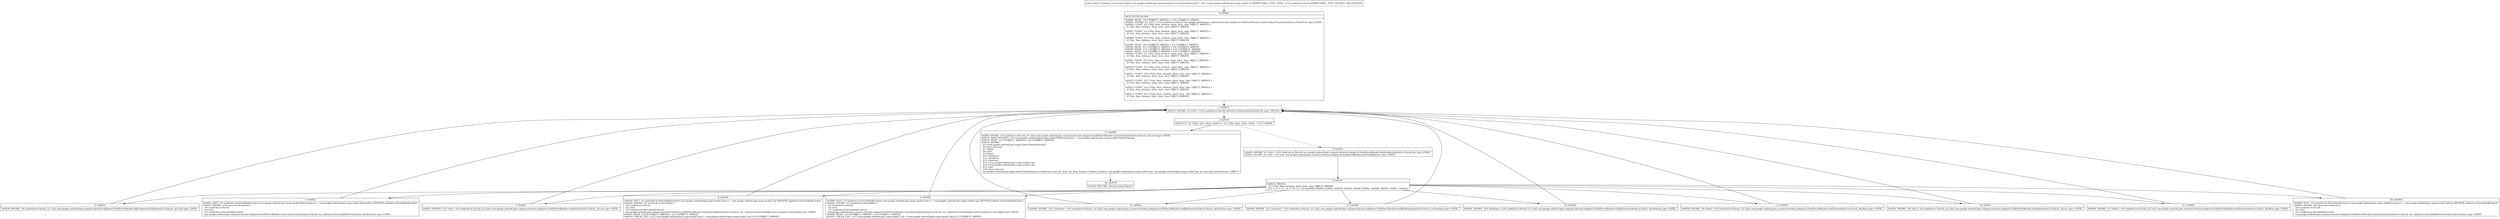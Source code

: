 digraph "CFG forcom.google.android.gms.maps.model.zzl.createFromParcel(Landroid\/os\/Parcel;)Ljava\/lang\/Object;" {
Node_0 [shape=record,label="{0\:\ 0x0000|MTH_ENTER_BLOCK\l|0x0000: MOVE  (r0 I:?[OBJECT, ARRAY]) = (r18 I:?[OBJECT, ARRAY]) \l0x0002: INVOKE  (r1 I:int) = (r18 I:android.os.Parcel) com.google.android.gms.common.internal.safeparcel.SafeParcelReader.validateObjectHeader(android.os.Parcel):int type: STATIC \l0x0006: CONST  (r2 I:?[int, float, boolean, short, byte, char, OBJECT, ARRAY]) = \l  (0 ?[int, float, boolean, short, byte, char, OBJECT, ARRAY])\l \l0x0007: CONST  (r3 I:?[int, float, boolean, short, byte, char, OBJECT, ARRAY]) = \l  (0 ?[int, float, boolean, short, byte, char, OBJECT, ARRAY])\l \l0x0008: CONST  (r4 I:?[int, float, boolean, short, byte, char, OBJECT, ARRAY]) = \l  (0 ?[int, float, boolean, short, byte, char, OBJECT, ARRAY])\l \l0x0009: MOVE  (r6 I:?[OBJECT, ARRAY]) = (r3 I:?[OBJECT, ARRAY]) \l0x000a: MOVE  (r13 I:?[OBJECT, ARRAY]) = (r6 I:?[OBJECT, ARRAY]) \l0x000b: MOVE  (r14 I:?[OBJECT, ARRAY]) = (r13 I:?[OBJECT, ARRAY]) \l0x000c: MOVE  (r16 I:?[OBJECT, ARRAY]) = (r14 I:?[OBJECT, ARRAY]) \l0x000e: CONST  (r7 I:?[int, float, boolean, short, byte, char, OBJECT, ARRAY]) = \l  (0 ?[int, float, boolean, short, byte, char, OBJECT, ARRAY])\l \l0x000f: CONST  (r8 I:?[int, float, boolean, short, byte, char, OBJECT, ARRAY]) = \l  (0 ?[int, float, boolean, short, byte, char, OBJECT, ARRAY])\l \l0x0010: CONST  (r9 I:?[int, float, boolean, short, byte, char, OBJECT, ARRAY]) = \l  (0 ?[int, float, boolean, short, byte, char, OBJECT, ARRAY])\l \l0x0011: CONST  (r10 I:?[int, float, boolean, short, byte, char, OBJECT, ARRAY]) = \l  (0 ?[int, float, boolean, short, byte, char, OBJECT, ARRAY])\l \l0x0012: CONST  (r11 I:?[int, float, boolean, short, byte, char, OBJECT, ARRAY]) = \l  (0 ?[int, float, boolean, short, byte, char, OBJECT, ARRAY])\l \l0x0013: CONST  (r12 I:?[int, float, boolean, short, byte, char, OBJECT, ARRAY]) = \l  (0 ?[int, float, boolean, short, byte, char, OBJECT, ARRAY])\l \l0x0014: CONST  (r15 I:?[int, float, boolean, short, byte, char, OBJECT, ARRAY]) = \l  (0 ?[int, float, boolean, short, byte, char, OBJECT, ARRAY])\l \l}"];
Node_1 [shape=record,label="{1\:\ 0x0015|0x0015: INVOKE  (r2 I:int) = (r18 I:android.os.Parcel) android.os.Parcel.dataPosition():int type: VIRTUAL \l}"];
Node_2 [shape=record,label="{2\:\ 0x0019|0x0019: IF  (r2 I:?[int, byte, short, char]) \>= (r1 I:?[int, byte, short, char])  \-\> B:17:0x006f \l}"];
Node_3 [shape=record,label="{3\:\ 0x001b|0x001b: INVOKE  (r2 I:int) = (r18 I:android.os.Parcel) com.google.android.gms.common.internal.safeparcel.SafeParcelReader.readHeader(android.os.Parcel):int type: STATIC \l0x001f: INVOKE  (r3 I:int) = (r2 I:int) com.google.android.gms.common.internal.safeparcel.SafeParcelReader.getFieldId(int):int type: STATIC \l}"];
Node_4 [shape=record,label="{4\:\ 0x0023|0x0023: SWITCH  \l  (r3 I:?[int, float, boolean, short, byte, char, OBJECT, ARRAY])\l k:[2, 3, 4, 5, 6, 7, 8, 9, 10, 11, 12] t:[0x0068, 0x0063, 0x005e, 0x0059, 0x0054, 0x004f, 0x004a, 0x0040, 0x0036, 0x0031, 0x002a] \l}"];
Node_5 [shape=record,label="{5\:\ 0x0026|0x0026: INVOKE  (r0 I:android.os.Parcel), (r2 I:int) com.google.android.gms.common.internal.safeparcel.SafeParcelReader.skipUnknownField(android.os.Parcel, int):void type: STATIC \l}"];
Node_6 [shape=record,label="{6\:\ 0x002a|0x002a: SGET  (r3 I:android.os.Parcelable$Creator\<com.google.android.gms.maps.model.PatternItem\>) =  com.google.android.gms.maps.model.PatternItem.CREATOR android.os.Parcelable$Creator \l0x002c: INVOKE  (r16 I:java.util.ArrayList) = \l  (r0 I:android.os.Parcel)\l  (r2 I:int)\l  (r3 I:android.os.Parcelable$Creator)\l com.google.android.gms.common.internal.safeparcel.SafeParcelReader.createTypedList(android.os.Parcel, int, android.os.Parcelable$Creator):java.util.ArrayList type: STATIC \l}"];
Node_7 [shape=record,label="{7\:\ 0x0031|0x0031: INVOKE  (r15 I:int) = (r0 I:android.os.Parcel), (r2 I:int) com.google.android.gms.common.internal.safeparcel.SafeParcelReader.readInt(android.os.Parcel, int):int type: STATIC \l}"];
Node_8 [shape=record,label="{8\:\ 0x0036|0x0036: SGET  (r3 I:android.os.Parcelable$Creator\<com.google.android.gms.maps.model.Cap\>) =  com.google.android.gms.maps.model.Cap.CREATOR android.os.Parcelable$Creator \l0x0038: INVOKE  (r2 I:android.os.Parcelable) = \l  (r0 I:android.os.Parcel)\l  (r2 I:int)\l  (r3 I:android.os.Parcelable$Creator)\l com.google.android.gms.common.internal.safeparcel.SafeParcelReader.createParcelable(android.os.Parcel, int, android.os.Parcelable$Creator):android.os.Parcelable type: STATIC \l0x003c: MOVE  (r14 I:?[OBJECT, ARRAY]) = (r2 I:?[OBJECT, ARRAY]) \l0x003d: CHECK_CAST  (r14 I:com.google.android.gms.maps.model.Cap) = (com.google.android.gms.maps.model.Cap) (r14 I:?[OBJECT, ARRAY]) \l}"];
Node_9 [shape=record,label="{9\:\ 0x0040|0x0040: SGET  (r3 I:android.os.Parcelable$Creator\<com.google.android.gms.maps.model.Cap\>) =  com.google.android.gms.maps.model.Cap.CREATOR android.os.Parcelable$Creator \l0x0042: INVOKE  (r2 I:android.os.Parcelable) = \l  (r0 I:android.os.Parcel)\l  (r2 I:int)\l  (r3 I:android.os.Parcelable$Creator)\l com.google.android.gms.common.internal.safeparcel.SafeParcelReader.createParcelable(android.os.Parcel, int, android.os.Parcelable$Creator):android.os.Parcelable type: STATIC \l0x0046: MOVE  (r13 I:?[OBJECT, ARRAY]) = (r2 I:?[OBJECT, ARRAY]) \l0x0047: CHECK_CAST  (r13 I:com.google.android.gms.maps.model.Cap) = (com.google.android.gms.maps.model.Cap) (r13 I:?[OBJECT, ARRAY]) \l}"];
Node_10 [shape=record,label="{10\:\ 0x004a|0x004a: INVOKE  (r12 I:boolean) = (r0 I:android.os.Parcel), (r2 I:int) com.google.android.gms.common.internal.safeparcel.SafeParcelReader.readBoolean(android.os.Parcel, int):boolean type: STATIC \l}"];
Node_11 [shape=record,label="{11\:\ 0x004f|0x004f: INVOKE  (r11 I:boolean) = (r0 I:android.os.Parcel), (r2 I:int) com.google.android.gms.common.internal.safeparcel.SafeParcelReader.readBoolean(android.os.Parcel, int):boolean type: STATIC \l}"];
Node_12 [shape=record,label="{12\:\ 0x0054|0x0054: INVOKE  (r10 I:boolean) = (r0 I:android.os.Parcel), (r2 I:int) com.google.android.gms.common.internal.safeparcel.SafeParcelReader.readBoolean(android.os.Parcel, int):boolean type: STATIC \l}"];
Node_13 [shape=record,label="{13\:\ 0x0059|0x0059: INVOKE  (r9 I:float) = (r0 I:android.os.Parcel), (r2 I:int) com.google.android.gms.common.internal.safeparcel.SafeParcelReader.readFloat(android.os.Parcel, int):float type: STATIC \l}"];
Node_14 [shape=record,label="{14\:\ 0x005e|0x005e: INVOKE  (r8 I:int) = (r0 I:android.os.Parcel), (r2 I:int) com.google.android.gms.common.internal.safeparcel.SafeParcelReader.readInt(android.os.Parcel, int):int type: STATIC \l}"];
Node_15 [shape=record,label="{15\:\ 0x0063|0x0063: INVOKE  (r7 I:float) = (r0 I:android.os.Parcel), (r2 I:int) com.google.android.gms.common.internal.safeparcel.SafeParcelReader.readFloat(android.os.Parcel, int):float type: STATIC \l}"];
Node_16 [shape=record,label="{16\:\ 0x0068|0x0068: SGET  (r3 I:android.os.Parcelable$Creator\<com.google.android.gms.maps.model.LatLng\>) =  com.google.android.gms.maps.model.LatLng.CREATOR android.os.Parcelable$Creator \l0x006a: INVOKE  (r6 I:java.util.ArrayList) = \l  (r0 I:android.os.Parcel)\l  (r2 I:int)\l  (r3 I:android.os.Parcelable$Creator)\l com.google.android.gms.common.internal.safeparcel.SafeParcelReader.createTypedList(android.os.Parcel, int, android.os.Parcelable$Creator):java.util.ArrayList type: STATIC \l}"];
Node_17 [shape=record,label="{17\:\ 0x006f|0x006f: INVOKE  (r0 I:android.os.Parcel), (r1 I:int) com.google.android.gms.common.internal.safeparcel.SafeParcelReader.ensureAtEnd(android.os.Parcel, int):void type: STATIC \l0x0072: NEW_INSTANCE  (r0 I:com.google.android.gms.maps.model.PolylineOptions) =  com.google.android.gms.maps.model.PolylineOptions \l0x0074: MOVE  (r5 I:?[OBJECT, ARRAY]) = (r0 I:?[OBJECT, ARRAY]) \l0x0075: INVOKE  \l  (r5 I:com.google.android.gms.maps.model.PolylineOptions)\l  (r6 I:java.util.List)\l  (r7 I:float)\l  (r8 I:int)\l  (r9 I:float)\l  (r10 I:boolean)\l  (r11 I:boolean)\l  (r12 I:boolean)\l  (r13 I:com.google.android.gms.maps.model.Cap)\l  (r14 I:com.google.android.gms.maps.model.Cap)\l  (r15 I:int)\l  (r16 I:java.util.List)\l com.google.android.gms.maps.model.PolylineOptions.\<init\>(java.util.List, float, int, float, boolean, boolean, boolean, com.google.android.gms.maps.model.Cap, com.google.android.gms.maps.model.Cap, int, java.util.List):void type: DIRECT \l}"];
Node_18 [shape=record,label="{18\:\ 0x0078|0x0078: RETURN  (r0 I:java.lang.Object) \l}"];
MethodNode[shape=record,label="{public final \/* synthetic *\/ java.lang.Object com.google.android.gms.maps.model.zzl.createFromParcel((r17 'this' I:com.google.android.gms.maps.model.zzl A[IMMUTABLE_TYPE, THIS]), (r18 I:android.os.Parcel A[IMMUTABLE_TYPE, METHOD_ARGUMENT])) }"];
MethodNode -> Node_0;
Node_0 -> Node_1;
Node_1 -> Node_2;
Node_2 -> Node_3[style=dashed];
Node_2 -> Node_17;
Node_3 -> Node_4;
Node_4 -> Node_5;
Node_4 -> Node_6;
Node_4 -> Node_7;
Node_4 -> Node_8;
Node_4 -> Node_9;
Node_4 -> Node_10;
Node_4 -> Node_11;
Node_4 -> Node_12;
Node_4 -> Node_13;
Node_4 -> Node_14;
Node_4 -> Node_15;
Node_4 -> Node_16;
Node_5 -> Node_1;
Node_6 -> Node_1;
Node_7 -> Node_1;
Node_8 -> Node_1;
Node_9 -> Node_1;
Node_10 -> Node_1;
Node_11 -> Node_1;
Node_12 -> Node_1;
Node_13 -> Node_1;
Node_14 -> Node_1;
Node_15 -> Node_1;
Node_16 -> Node_1;
Node_17 -> Node_18;
}

